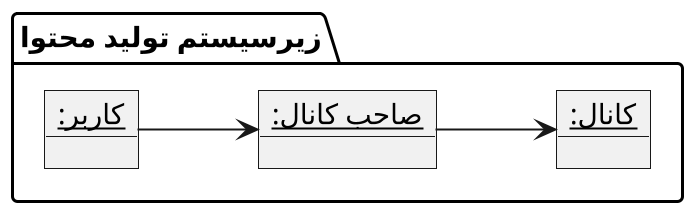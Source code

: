 @startuml create_chanel

scale 2
left to right direction
skinparam DefaultFontName B Nazanin

package "زیرسیستم تولید محتوا" {
    object "__صاحب کانال:__" as owner
    object "__کاربر:__" as user
    object "__کانال:__" as chanel

    user --> owner
    owner --> chanel
}

@enduml
